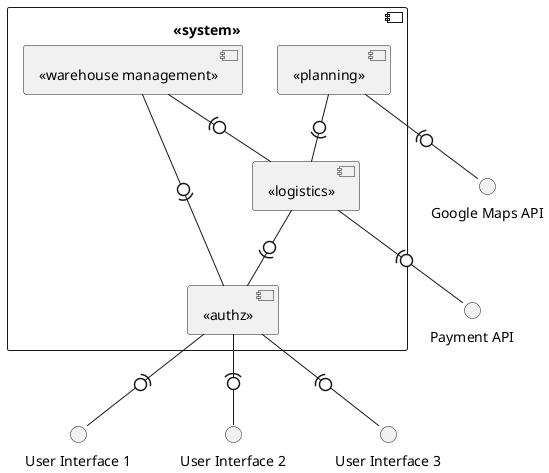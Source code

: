 @startuml LV System Context Diagram
top to bottom direction

component "<<system>>" as system{

component "<<authz>>" as authz

component "<<warehouse management>>" as whManagement

component "<<logistics>>" as logistics

component "<<planning>>" as planning

}
interface "User Interface 1" as UI1
interface "User Interface 2" as UI2
interface "User Interface 3" as UI3
interface "Google Maps API" as mapsAPI
interface "Payment API" as paymentAPI

authz -(0- UI1
authz -(0- UI2
authz -(0- UI3

whManagement -0)- authz
logistics -0)- authz
whManagement -(0- logistics
planning -0)- logistics

planning -(0- mapsAPI
logistics -(0- paymentAPI


@enduml